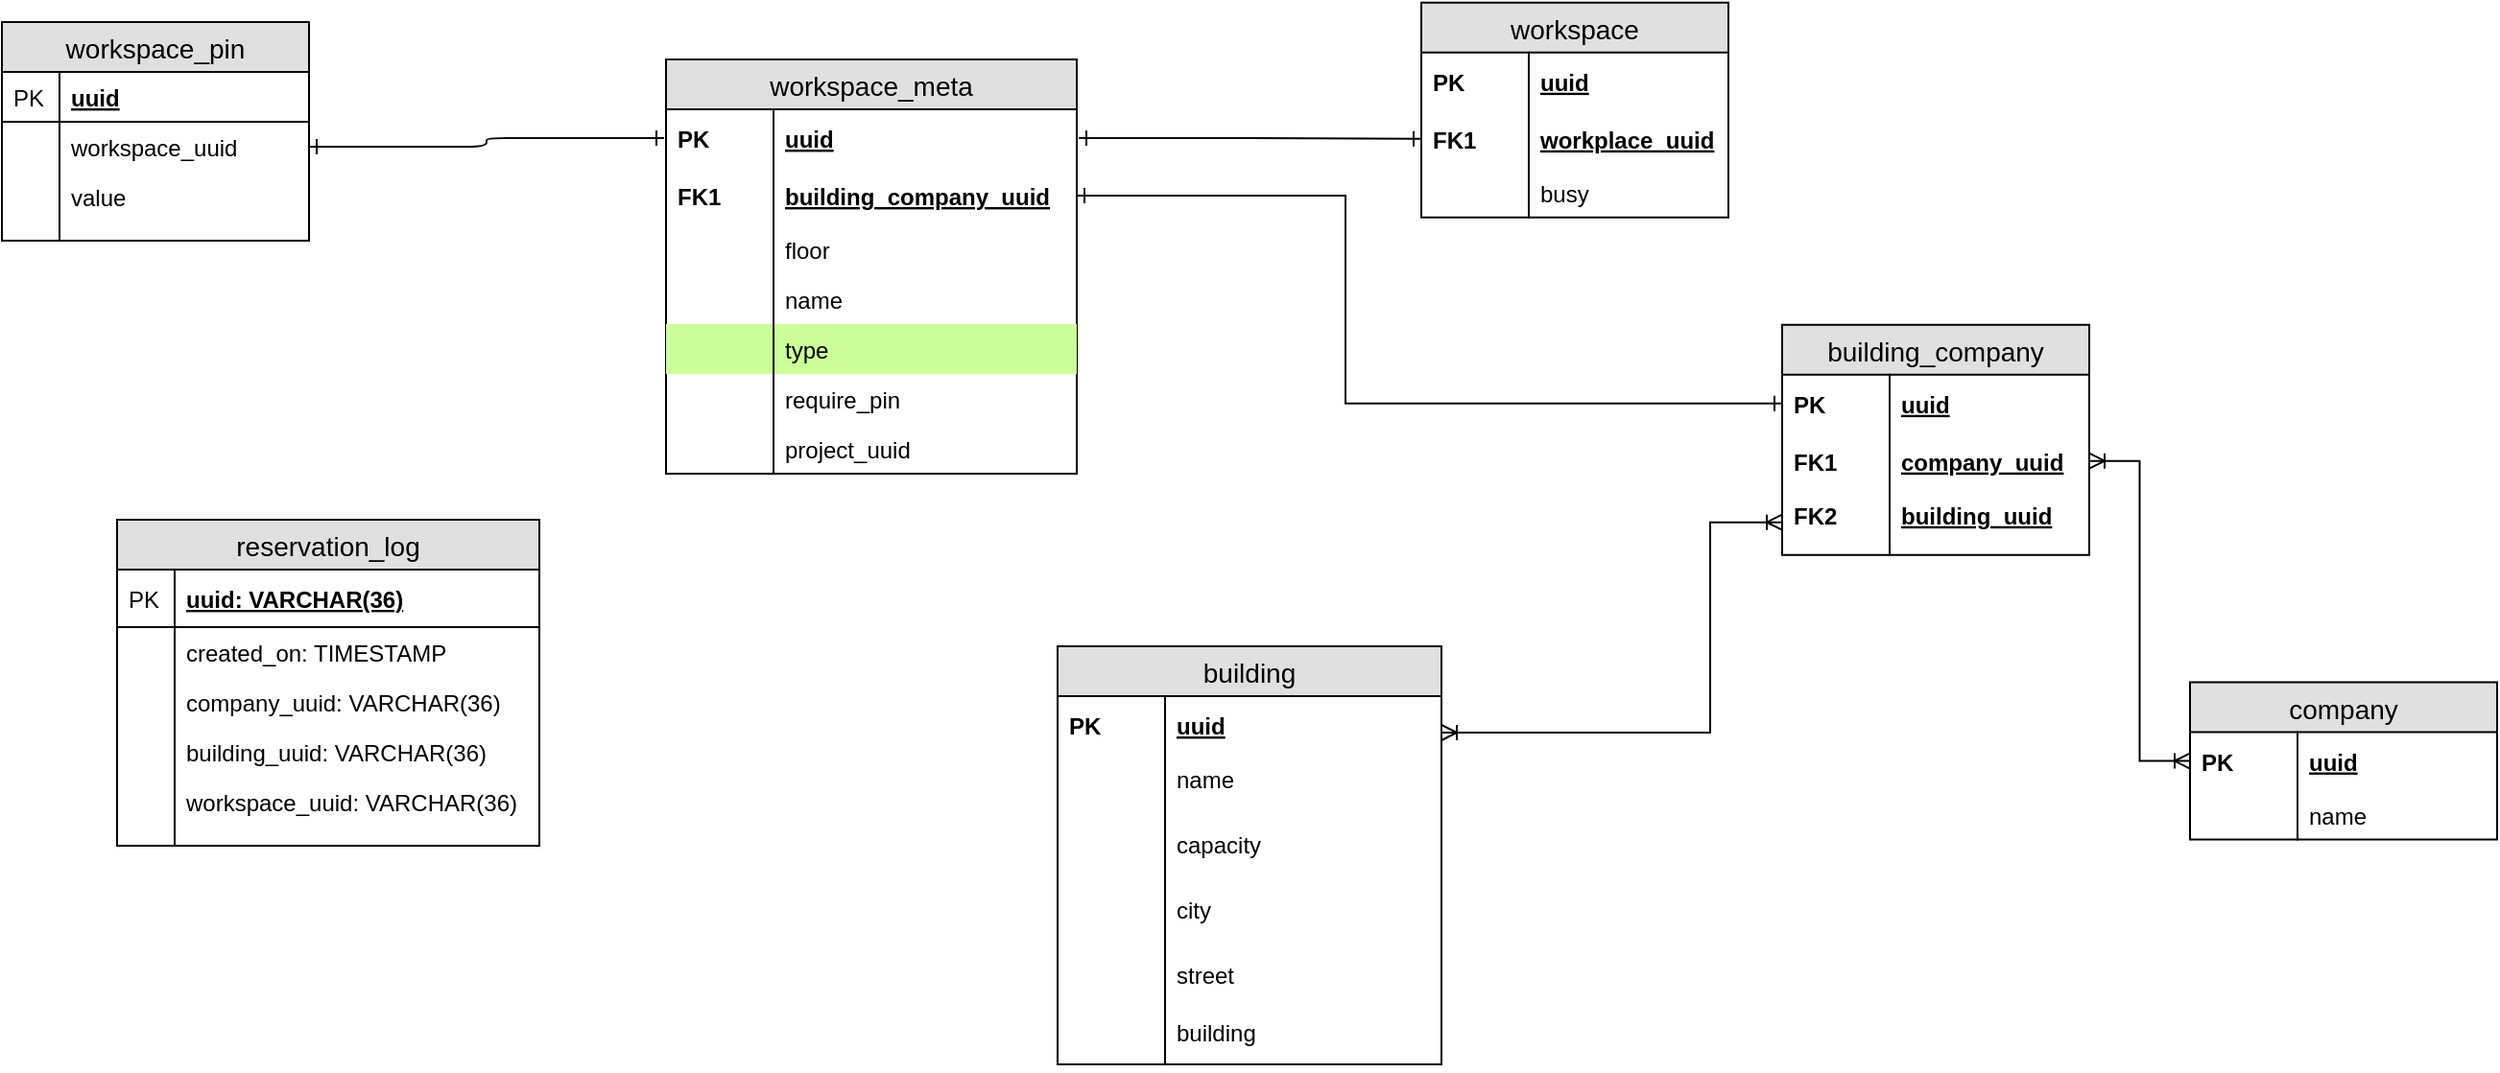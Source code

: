 <mxfile pages="1" version="11.2.2" type="github"><diagram name="Page-1" id="efa7a0a1-bf9b-a30e-e6df-94a7791c09e9"><mxGraphModel dx="351" dy="190" grid="1" gridSize="10" guides="1" tooltips="1" connect="1" arrows="1" fold="1" page="1" pageScale="1" pageWidth="826" pageHeight="1169" background="#ffffff" math="0" shadow="0"><root><mxCell id="0"/><mxCell id="1" parent="0"/><mxCell id="v-_aELSgrAsVjUk6E0nn-134" value="company" style="swimlane;fontStyle=0;childLayout=stackLayout;horizontal=1;startSize=26;fillColor=#e0e0e0;horizontalStack=0;resizeParent=1;resizeParentMax=0;resizeLast=0;collapsible=1;marginBottom=0;swimlaneFillColor=#ffffff;align=center;fontSize=14;" parent="1" vertex="1"><mxGeometry x="1290" y="560.765" width="160" height="82" as="geometry"/></mxCell><mxCell id="v-_aELSgrAsVjUk6E0nn-135" value="uuid" style="shape=partialRectangle;top=0;left=0;right=0;bottom=0;align=left;verticalAlign=middle;fillColor=none;spacingLeft=60;spacingRight=4;overflow=hidden;rotatable=0;points=[[0,0.5],[1,0.5]];portConstraint=eastwest;dropTarget=0;fontStyle=5;fontSize=12;" parent="v-_aELSgrAsVjUk6E0nn-134" vertex="1"><mxGeometry y="26" width="160" height="30" as="geometry"/></mxCell><mxCell id="v-_aELSgrAsVjUk6E0nn-136" value="PK" style="shape=partialRectangle;fontStyle=1;top=0;left=0;bottom=0;fillColor=none;align=left;verticalAlign=middle;spacingLeft=4;spacingRight=4;overflow=hidden;rotatable=0;points=[];portConstraint=eastwest;part=1;fontSize=12;" parent="v-_aELSgrAsVjUk6E0nn-135" vertex="1" connectable="0"><mxGeometry width="56" height="30" as="geometry"/></mxCell><mxCell id="v-_aELSgrAsVjUk6E0nn-139" value="name" style="shape=partialRectangle;top=0;left=0;right=0;bottom=0;align=left;verticalAlign=top;fillColor=none;spacingLeft=60;spacingRight=4;overflow=hidden;rotatable=0;points=[[0,0.5],[1,0.5]];portConstraint=eastwest;dropTarget=0;fontSize=12;" parent="v-_aELSgrAsVjUk6E0nn-134" vertex="1"><mxGeometry y="56" width="160" height="26" as="geometry"/></mxCell><mxCell id="v-_aELSgrAsVjUk6E0nn-140" value="" style="shape=partialRectangle;top=0;left=0;bottom=0;fillColor=none;align=left;verticalAlign=top;spacingLeft=4;spacingRight=4;overflow=hidden;rotatable=0;points=[];portConstraint=eastwest;part=1;fontSize=12;" parent="v-_aELSgrAsVjUk6E0nn-139" vertex="1" connectable="0"><mxGeometry width="56" height="26" as="geometry"/></mxCell><mxCell id="v-_aELSgrAsVjUk6E0nn-239" value="workspace" style="swimlane;fontStyle=0;childLayout=stackLayout;horizontal=1;startSize=26;fillColor=#e0e0e0;horizontalStack=0;resizeParent=1;resizeParentMax=0;resizeLast=0;collapsible=1;marginBottom=0;swimlaneFillColor=#ffffff;align=center;fontSize=14;" parent="1" vertex="1"><mxGeometry x="889.5" y="206.353" width="160" height="112" as="geometry"/></mxCell><mxCell id="v-_aELSgrAsVjUk6E0nn-240" value="uuid" style="shape=partialRectangle;top=0;left=0;right=0;bottom=0;align=left;verticalAlign=middle;fillColor=none;spacingLeft=60;spacingRight=4;overflow=hidden;rotatable=0;points=[[0,0.5],[1,0.5]];portConstraint=eastwest;dropTarget=0;fontStyle=5;fontSize=12;perimeterSpacing=1;" parent="v-_aELSgrAsVjUk6E0nn-239" vertex="1"><mxGeometry y="26" width="160" height="30" as="geometry"/></mxCell><mxCell id="v-_aELSgrAsVjUk6E0nn-241" value="PK" style="shape=partialRectangle;fontStyle=1;top=0;left=0;bottom=0;fillColor=none;align=left;verticalAlign=middle;spacingLeft=4;spacingRight=4;overflow=hidden;rotatable=0;points=[];portConstraint=eastwest;part=1;fontSize=12;" parent="v-_aELSgrAsVjUk6E0nn-240" vertex="1" connectable="0"><mxGeometry width="56" height="30" as="geometry"/></mxCell><mxCell id="v-_aELSgrAsVjUk6E0nn-242" value="workplace_uuid" style="shape=partialRectangle;top=0;left=0;right=0;bottom=0;align=left;verticalAlign=middle;fillColor=none;spacingLeft=60;spacingRight=4;overflow=hidden;rotatable=0;points=[[0,0.5],[1,0.5]];portConstraint=eastwest;dropTarget=0;fontStyle=5;fontSize=12;" parent="v-_aELSgrAsVjUk6E0nn-239" vertex="1"><mxGeometry y="56" width="160" height="30" as="geometry"/></mxCell><mxCell id="v-_aELSgrAsVjUk6E0nn-243" value="FK1" style="shape=partialRectangle;fontStyle=1;top=0;left=0;bottom=0;fillColor=none;align=left;verticalAlign=middle;spacingLeft=4;spacingRight=4;overflow=hidden;rotatable=0;points=[];portConstraint=eastwest;part=1;fontSize=12;" parent="v-_aELSgrAsVjUk6E0nn-242" vertex="1" connectable="0"><mxGeometry width="56" height="30" as="geometry"/></mxCell><mxCell id="lhQ3Y48WWBbPu1_0__1t-3" value="busy" style="shape=partialRectangle;top=0;left=0;right=0;bottom=0;align=left;verticalAlign=top;fillColor=none;spacingLeft=60;spacingRight=4;overflow=hidden;rotatable=0;points=[[0,0.5],[1,0.5]];portConstraint=eastwest;dropTarget=0;fontSize=12;" parent="v-_aELSgrAsVjUk6E0nn-239" vertex="1"><mxGeometry y="86" width="160" height="26" as="geometry"/></mxCell><mxCell id="lhQ3Y48WWBbPu1_0__1t-4" value="" style="shape=partialRectangle;top=0;left=0;bottom=0;fillColor=none;align=left;verticalAlign=top;spacingLeft=4;spacingRight=4;overflow=hidden;rotatable=0;points=[];portConstraint=eastwest;part=1;fontSize=12;" parent="lhQ3Y48WWBbPu1_0__1t-3" vertex="1" connectable="0"><mxGeometry width="56" height="26" as="geometry"/></mxCell><mxCell id="v-_aELSgrAsVjUk6E0nn-246" value="building" style="swimlane;fontStyle=0;childLayout=stackLayout;horizontal=1;startSize=26;fillColor=#e0e0e0;horizontalStack=0;resizeParent=1;resizeParentMax=0;resizeLast=0;collapsible=1;marginBottom=0;swimlaneFillColor=#ffffff;align=center;fontSize=14;" parent="1" vertex="1"><mxGeometry x="700" y="542" width="200" height="218" as="geometry"/></mxCell><mxCell id="v-_aELSgrAsVjUk6E0nn-247" value="uuid" style="shape=partialRectangle;top=0;left=0;right=0;bottom=0;align=left;verticalAlign=middle;fillColor=none;spacingLeft=60;spacingRight=4;overflow=hidden;rotatable=0;points=[[0,0.5],[1,0.5]];portConstraint=eastwest;dropTarget=0;fontStyle=5;fontSize=12;" parent="v-_aELSgrAsVjUk6E0nn-246" vertex="1"><mxGeometry y="26" width="200" height="30" as="geometry"/></mxCell><mxCell id="v-_aELSgrAsVjUk6E0nn-248" value="PK" style="shape=partialRectangle;fontStyle=1;top=0;left=0;bottom=0;fillColor=none;align=left;verticalAlign=middle;spacingLeft=4;spacingRight=4;overflow=hidden;rotatable=0;points=[];portConstraint=eastwest;part=1;fontSize=12;" parent="v-_aELSgrAsVjUk6E0nn-247" vertex="1" connectable="0"><mxGeometry width="56" height="30" as="geometry"/></mxCell><mxCell id="KAHdstIB64YodrOm_PDM-11" value="name" style="shape=partialRectangle;top=0;left=0;right=0;bottom=0;align=left;verticalAlign=top;fillColor=none;spacingLeft=60;spacingRight=4;overflow=hidden;rotatable=0;points=[[0,0.5],[1,0.5]];portConstraint=eastwest;dropTarget=0;fontSize=12;" parent="v-_aELSgrAsVjUk6E0nn-246" vertex="1"><mxGeometry y="56" width="200" height="34" as="geometry"/></mxCell><mxCell id="KAHdstIB64YodrOm_PDM-12" value="" style="shape=partialRectangle;top=0;left=0;bottom=0;fillColor=none;align=left;verticalAlign=top;spacingLeft=4;spacingRight=4;overflow=hidden;rotatable=0;points=[];portConstraint=eastwest;part=1;fontSize=12;" parent="KAHdstIB64YodrOm_PDM-11" vertex="1" connectable="0"><mxGeometry width="56" height="34" as="geometry"/></mxCell><mxCell id="KAHdstIB64YodrOm_PDM-13" value="capacity" style="shape=partialRectangle;top=0;left=0;right=0;bottom=0;align=left;verticalAlign=top;fillColor=none;spacingLeft=60;spacingRight=4;overflow=hidden;rotatable=0;points=[[0,0.5],[1,0.5]];portConstraint=eastwest;dropTarget=0;fontSize=12;" parent="v-_aELSgrAsVjUk6E0nn-246" vertex="1"><mxGeometry y="90" width="200" height="34" as="geometry"/></mxCell><mxCell id="KAHdstIB64YodrOm_PDM-14" value="" style="shape=partialRectangle;top=0;left=0;bottom=0;fillColor=none;align=left;verticalAlign=top;spacingLeft=4;spacingRight=4;overflow=hidden;rotatable=0;points=[];portConstraint=eastwest;part=1;fontSize=12;" parent="KAHdstIB64YodrOm_PDM-13" vertex="1" connectable="0"><mxGeometry width="56" height="34" as="geometry"/></mxCell><mxCell id="v-_aELSgrAsVjUk6E0nn-251" value="city&#10;" style="shape=partialRectangle;top=0;left=0;right=0;bottom=0;align=left;verticalAlign=top;fillColor=none;spacingLeft=60;spacingRight=4;overflow=hidden;rotatable=0;points=[[0,0.5],[1,0.5]];portConstraint=eastwest;dropTarget=0;fontSize=12;" parent="v-_aELSgrAsVjUk6E0nn-246" vertex="1"><mxGeometry y="124" width="200" height="34" as="geometry"/></mxCell><mxCell id="v-_aELSgrAsVjUk6E0nn-252" value="" style="shape=partialRectangle;top=0;left=0;bottom=0;fillColor=none;align=left;verticalAlign=top;spacingLeft=4;spacingRight=4;overflow=hidden;rotatable=0;points=[];portConstraint=eastwest;part=1;fontSize=12;" parent="v-_aELSgrAsVjUk6E0nn-251" vertex="1" connectable="0"><mxGeometry width="56" height="34" as="geometry"/></mxCell><mxCell id="v-_aELSgrAsVjUk6E0nn-258" value="street" style="shape=partialRectangle;top=0;left=0;right=0;bottom=0;align=left;verticalAlign=top;fillColor=none;spacingLeft=60;spacingRight=4;overflow=hidden;rotatable=0;points=[[0,0.5],[1,0.5]];portConstraint=eastwest;dropTarget=0;fontSize=12;" parent="v-_aELSgrAsVjUk6E0nn-246" vertex="1"><mxGeometry y="158" width="200" height="30" as="geometry"/></mxCell><mxCell id="v-_aELSgrAsVjUk6E0nn-259" value="" style="shape=partialRectangle;top=0;left=0;bottom=0;fillColor=none;align=left;verticalAlign=top;spacingLeft=4;spacingRight=4;overflow=hidden;rotatable=0;points=[];portConstraint=eastwest;part=1;fontSize=12;" parent="v-_aELSgrAsVjUk6E0nn-258" vertex="1" connectable="0"><mxGeometry width="56" height="30" as="geometry"/></mxCell><mxCell id="v-_aELSgrAsVjUk6E0nn-260" value="building" style="shape=partialRectangle;top=0;left=0;right=0;bottom=0;align=left;verticalAlign=top;fillColor=none;spacingLeft=60;spacingRight=4;overflow=hidden;rotatable=0;points=[[0,0.5],[1,0.5]];portConstraint=eastwest;dropTarget=0;fontSize=12;" parent="v-_aELSgrAsVjUk6E0nn-246" vertex="1"><mxGeometry y="188" width="200" height="30" as="geometry"/></mxCell><mxCell id="v-_aELSgrAsVjUk6E0nn-261" value="" style="shape=partialRectangle;top=0;left=0;bottom=0;fillColor=none;align=left;verticalAlign=top;spacingLeft=4;spacingRight=4;overflow=hidden;rotatable=0;points=[];portConstraint=eastwest;part=1;fontSize=12;" parent="v-_aELSgrAsVjUk6E0nn-260" vertex="1" connectable="0"><mxGeometry width="56" height="30" as="geometry"/></mxCell><mxCell id="v-_aELSgrAsVjUk6E0nn-275" style="edgeStyle=orthogonalEdgeStyle;rounded=0;orthogonalLoop=1;jettySize=auto;html=1;entryX=0;entryY=0.5;entryDx=0;entryDy=0;startArrow=ERone;startFill=0;endArrow=ERone;endFill=0;exitX=1;exitY=0.5;exitDx=0;exitDy=0;" parent="1" source="sC5_UaZUcttegok9Vyda-6" target="J4veTTMNIJ62vQhjHKyj-4" edge="1"><mxGeometry relative="1" as="geometry"><mxPoint x="800" y="350" as="sourcePoint"/><Array as="points"><mxPoint x="850" y="307"/><mxPoint x="850" y="415"/></Array></mxGeometry></mxCell><mxCell id="v-_aELSgrAsVjUk6E0nn-279" style="edgeStyle=orthogonalEdgeStyle;rounded=0;orthogonalLoop=1;jettySize=auto;html=1;exitX=0;exitY=0.5;exitDx=0;exitDy=0;entryX=1;entryY=0.5;entryDx=0;entryDy=0;startArrow=ERoneToMany;startFill=0;endArrow=ERoneToMany;endFill=0;" parent="1" source="v-_aELSgrAsVjUk6E0nn-135" target="J4veTTMNIJ62vQhjHKyj-6" edge="1"><mxGeometry relative="1" as="geometry"><mxPoint x="775.824" y="359.5" as="sourcePoint"/><mxPoint x="1009.941" y="104.206" as="targetPoint"/></mxGeometry></mxCell><mxCell id="J4veTTMNIJ62vQhjHKyj-3" value="building_company" style="swimlane;fontStyle=0;childLayout=stackLayout;horizontal=1;startSize=26;fillColor=#e0e0e0;horizontalStack=0;resizeParent=1;resizeParentMax=0;resizeLast=0;collapsible=1;marginBottom=0;swimlaneFillColor=#ffffff;align=center;fontSize=14;" parent="1" vertex="1"><mxGeometry x="1077.5" y="374.353" width="160" height="120" as="geometry"/></mxCell><mxCell id="J4veTTMNIJ62vQhjHKyj-4" value="uuid" style="shape=partialRectangle;top=0;left=0;right=0;bottom=0;align=left;verticalAlign=middle;fillColor=none;spacingLeft=60;spacingRight=4;overflow=hidden;rotatable=0;points=[[0,0.5],[1,0.5]];portConstraint=eastwest;dropTarget=0;fontStyle=5;fontSize=12;" parent="J4veTTMNIJ62vQhjHKyj-3" vertex="1"><mxGeometry y="26" width="160" height="30" as="geometry"/></mxCell><mxCell id="J4veTTMNIJ62vQhjHKyj-5" value="PK" style="shape=partialRectangle;fontStyle=1;top=0;left=0;bottom=0;fillColor=none;align=left;verticalAlign=middle;spacingLeft=4;spacingRight=4;overflow=hidden;rotatable=0;points=[];portConstraint=eastwest;part=1;fontSize=12;" parent="J4veTTMNIJ62vQhjHKyj-4" vertex="1" connectable="0"><mxGeometry width="56" height="30" as="geometry"/></mxCell><mxCell id="J4veTTMNIJ62vQhjHKyj-6" value="company_uuid" style="shape=partialRectangle;top=0;left=0;right=0;bottom=1;align=left;verticalAlign=middle;fillColor=none;spacingLeft=60;spacingRight=4;overflow=hidden;rotatable=0;points=[[0,0.5],[1,0.5]];portConstraint=eastwest;dropTarget=0;fontStyle=5;fontSize=12;strokeColor=none;" parent="J4veTTMNIJ62vQhjHKyj-3" vertex="1"><mxGeometry y="56" width="160" height="30" as="geometry"/></mxCell><mxCell id="J4veTTMNIJ62vQhjHKyj-7" value="FK1" style="shape=partialRectangle;fontStyle=1;top=0;left=0;bottom=0;fillColor=none;align=left;verticalAlign=middle;spacingLeft=4;spacingRight=4;overflow=hidden;rotatable=0;points=[];portConstraint=eastwest;part=1;fontSize=12;" parent="J4veTTMNIJ62vQhjHKyj-6" vertex="1" connectable="0"><mxGeometry width="56" height="30" as="geometry"/></mxCell><mxCell id="J4veTTMNIJ62vQhjHKyj-8" value="building_uuid" style="shape=partialRectangle;top=0;left=0;right=0;bottom=0;align=left;verticalAlign=top;fillColor=none;spacingLeft=60;spacingRight=4;overflow=hidden;rotatable=0;points=[[0,0.5],[1,0.5]];portConstraint=eastwest;dropTarget=0;fontSize=12;strokeColor=#000000;fontStyle=5" parent="J4veTTMNIJ62vQhjHKyj-3" vertex="1"><mxGeometry y="86" width="160" height="34" as="geometry"/></mxCell><mxCell id="J4veTTMNIJ62vQhjHKyj-9" value="FK2" style="shape=partialRectangle;top=0;left=0;bottom=0;fillColor=none;align=left;verticalAlign=top;spacingLeft=4;spacingRight=4;overflow=hidden;rotatable=0;points=[];portConstraint=eastwest;part=1;fontSize=12;fontStyle=1" parent="J4veTTMNIJ62vQhjHKyj-8" vertex="1" connectable="0"><mxGeometry width="56" height="34" as="geometry"/></mxCell><mxCell id="J4veTTMNIJ62vQhjHKyj-14" style="edgeStyle=orthogonalEdgeStyle;rounded=0;orthogonalLoop=1;jettySize=auto;html=1;entryX=0;entryY=0.5;entryDx=0;entryDy=0;endArrow=ERoneToMany;endFill=0;startArrow=ERoneToMany;startFill=0;" parent="1" source="v-_aELSgrAsVjUk6E0nn-247" target="J4veTTMNIJ62vQhjHKyj-8" edge="1"><mxGeometry relative="1" as="geometry"><Array as="points"><mxPoint x="1040" y="587"/></Array></mxGeometry></mxCell><mxCell id="l26NukFukj4v2bEkfJRU-20" value="reservation_log" style="swimlane;fontStyle=0;childLayout=stackLayout;horizontal=1;startSize=26;fillColor=#e0e0e0;horizontalStack=0;resizeParent=1;resizeParentMax=0;resizeLast=0;collapsible=1;marginBottom=0;swimlaneFillColor=#ffffff;align=center;fontSize=14;" parent="1" vertex="1"><mxGeometry x="210" y="476" width="220" height="170" as="geometry"/></mxCell><mxCell id="l26NukFukj4v2bEkfJRU-21" value="uuid: VARCHAR(36)" style="shape=partialRectangle;top=0;left=0;right=0;bottom=1;align=left;verticalAlign=middle;fillColor=none;spacingLeft=34;spacingRight=4;overflow=hidden;rotatable=0;points=[[0,0.5],[1,0.5]];portConstraint=eastwest;dropTarget=0;fontStyle=5;fontSize=12;" parent="l26NukFukj4v2bEkfJRU-20" vertex="1"><mxGeometry y="26" width="220" height="30" as="geometry"/></mxCell><mxCell id="l26NukFukj4v2bEkfJRU-22" value="PK" style="shape=partialRectangle;top=0;left=0;bottom=0;fillColor=none;align=left;verticalAlign=middle;spacingLeft=4;spacingRight=4;overflow=hidden;rotatable=0;points=[];portConstraint=eastwest;part=1;fontSize=12;" parent="l26NukFukj4v2bEkfJRU-21" vertex="1" connectable="0"><mxGeometry width="30" height="30" as="geometry"/></mxCell><mxCell id="l26NukFukj4v2bEkfJRU-23" value="created_on: TIMESTAMP" style="shape=partialRectangle;top=0;left=0;right=0;bottom=0;align=left;verticalAlign=top;fillColor=none;spacingLeft=34;spacingRight=4;overflow=hidden;rotatable=0;points=[[0,0.5],[1,0.5]];portConstraint=eastwest;dropTarget=0;fontSize=12;" parent="l26NukFukj4v2bEkfJRU-20" vertex="1"><mxGeometry y="56" width="220" height="26" as="geometry"/></mxCell><mxCell id="l26NukFukj4v2bEkfJRU-24" value="" style="shape=partialRectangle;top=0;left=0;bottom=0;fillColor=none;align=left;verticalAlign=top;spacingLeft=4;spacingRight=4;overflow=hidden;rotatable=0;points=[];portConstraint=eastwest;part=1;fontSize=12;" parent="l26NukFukj4v2bEkfJRU-23" vertex="1" connectable="0"><mxGeometry width="30" height="26" as="geometry"/></mxCell><mxCell id="l26NukFukj4v2bEkfJRU-33" value="company_uuid: VARCHAR(36)" style="shape=partialRectangle;top=0;left=0;right=0;bottom=0;align=left;verticalAlign=top;fillColor=none;spacingLeft=34;spacingRight=4;overflow=hidden;rotatable=0;points=[[0,0.5],[1,0.5]];portConstraint=eastwest;dropTarget=0;fontSize=12;" parent="l26NukFukj4v2bEkfJRU-20" vertex="1"><mxGeometry y="82" width="220" height="26" as="geometry"/></mxCell><mxCell id="l26NukFukj4v2bEkfJRU-34" value="" style="shape=partialRectangle;top=0;left=0;bottom=0;fillColor=none;align=left;verticalAlign=top;spacingLeft=4;spacingRight=4;overflow=hidden;rotatable=0;points=[];portConstraint=eastwest;part=1;fontSize=12;" parent="l26NukFukj4v2bEkfJRU-33" vertex="1" connectable="0"><mxGeometry width="30" height="26" as="geometry"/></mxCell><mxCell id="l26NukFukj4v2bEkfJRU-25" value="building_uuid: VARCHAR(36)" style="shape=partialRectangle;top=0;left=0;right=0;bottom=0;align=left;verticalAlign=top;fillColor=none;spacingLeft=34;spacingRight=4;overflow=hidden;rotatable=0;points=[[0,0.5],[1,0.5]];portConstraint=eastwest;dropTarget=0;fontSize=12;" parent="l26NukFukj4v2bEkfJRU-20" vertex="1"><mxGeometry y="108" width="220" height="26" as="geometry"/></mxCell><mxCell id="l26NukFukj4v2bEkfJRU-26" value="" style="shape=partialRectangle;top=0;left=0;bottom=0;fillColor=none;align=left;verticalAlign=top;spacingLeft=4;spacingRight=4;overflow=hidden;rotatable=0;points=[];portConstraint=eastwest;part=1;fontSize=12;" parent="l26NukFukj4v2bEkfJRU-25" vertex="1" connectable="0"><mxGeometry width="30" height="26" as="geometry"/></mxCell><mxCell id="l26NukFukj4v2bEkfJRU-27" value="workspace_uuid: VARCHAR(36)" style="shape=partialRectangle;top=0;left=0;right=0;bottom=0;align=left;verticalAlign=top;fillColor=none;spacingLeft=34;spacingRight=4;overflow=hidden;rotatable=0;points=[[0,0.5],[1,0.5]];portConstraint=eastwest;dropTarget=0;fontSize=12;" parent="l26NukFukj4v2bEkfJRU-20" vertex="1"><mxGeometry y="134" width="220" height="26" as="geometry"/></mxCell><mxCell id="l26NukFukj4v2bEkfJRU-28" value="" style="shape=partialRectangle;top=0;left=0;bottom=0;fillColor=none;align=left;verticalAlign=top;spacingLeft=4;spacingRight=4;overflow=hidden;rotatable=0;points=[];portConstraint=eastwest;part=1;fontSize=12;" parent="l26NukFukj4v2bEkfJRU-27" vertex="1" connectable="0"><mxGeometry width="30" height="26" as="geometry"/></mxCell><mxCell id="l26NukFukj4v2bEkfJRU-29" value="" style="shape=partialRectangle;top=0;left=0;right=0;bottom=0;align=left;verticalAlign=top;fillColor=none;spacingLeft=34;spacingRight=4;overflow=hidden;rotatable=0;points=[[0,0.5],[1,0.5]];portConstraint=eastwest;dropTarget=0;fontSize=12;" parent="l26NukFukj4v2bEkfJRU-20" vertex="1"><mxGeometry y="160" width="220" height="10" as="geometry"/></mxCell><mxCell id="l26NukFukj4v2bEkfJRU-30" value="" style="shape=partialRectangle;top=0;left=0;bottom=0;fillColor=none;align=left;verticalAlign=top;spacingLeft=4;spacingRight=4;overflow=hidden;rotatable=0;points=[];portConstraint=eastwest;part=1;fontSize=12;" parent="l26NukFukj4v2bEkfJRU-29" vertex="1" connectable="0"><mxGeometry width="30" height="10" as="geometry"/></mxCell><mxCell id="sC5_UaZUcttegok9Vyda-1" value="workspace_meta" style="swimlane;fontStyle=0;childLayout=stackLayout;horizontal=1;startSize=26;fillColor=#e0e0e0;horizontalStack=0;resizeParent=1;resizeParentMax=0;resizeLast=0;collapsible=1;marginBottom=0;swimlaneFillColor=#ffffff;align=center;fontSize=14;" parent="1" vertex="1"><mxGeometry x="496" y="236" width="214" height="216" as="geometry"/></mxCell><mxCell id="sC5_UaZUcttegok9Vyda-2" value="uuid" style="shape=partialRectangle;top=0;left=0;right=0;bottom=0;align=left;verticalAlign=middle;fillColor=none;spacingLeft=60;spacingRight=4;overflow=hidden;rotatable=0;points=[[0,0.5],[1,0.5]];portConstraint=eastwest;dropTarget=0;fontStyle=5;fontSize=12;perimeterSpacing=1;" parent="sC5_UaZUcttegok9Vyda-1" vertex="1"><mxGeometry y="26" width="214" height="30" as="geometry"/></mxCell><mxCell id="sC5_UaZUcttegok9Vyda-3" value="PK" style="shape=partialRectangle;fontStyle=1;top=0;left=0;bottom=0;fillColor=none;align=left;verticalAlign=middle;spacingLeft=4;spacingRight=4;overflow=hidden;rotatable=0;points=[];portConstraint=eastwest;part=1;fontSize=12;" parent="sC5_UaZUcttegok9Vyda-2" vertex="1" connectable="0"><mxGeometry width="56" height="30" as="geometry"/></mxCell><mxCell id="sC5_UaZUcttegok9Vyda-6" value="building_company_uuid" style="shape=partialRectangle;top=0;left=0;right=0;bottom=0;align=left;verticalAlign=middle;fillColor=none;spacingLeft=60;spacingRight=4;overflow=hidden;rotatable=0;points=[[0,0.5],[1,0.5]];portConstraint=eastwest;dropTarget=0;fontStyle=5;fontSize=12;" parent="sC5_UaZUcttegok9Vyda-1" vertex="1"><mxGeometry y="56" width="214" height="30" as="geometry"/></mxCell><mxCell id="sC5_UaZUcttegok9Vyda-7" value="FK1" style="shape=partialRectangle;fontStyle=1;top=0;left=0;bottom=0;fillColor=none;align=left;verticalAlign=middle;spacingLeft=4;spacingRight=4;overflow=hidden;rotatable=0;points=[];portConstraint=eastwest;part=1;fontSize=12;" parent="sC5_UaZUcttegok9Vyda-6" vertex="1" connectable="0"><mxGeometry width="56" height="30" as="geometry"/></mxCell><mxCell id="sC5_UaZUcttegok9Vyda-8" value="floor" style="shape=partialRectangle;top=0;left=0;right=0;bottom=0;align=left;verticalAlign=top;fillColor=none;spacingLeft=60;spacingRight=4;overflow=hidden;rotatable=0;points=[[0,0.5],[1,0.5]];portConstraint=eastwest;dropTarget=0;fontSize=12;" parent="sC5_UaZUcttegok9Vyda-1" vertex="1"><mxGeometry y="86" width="214" height="26" as="geometry"/></mxCell><mxCell id="sC5_UaZUcttegok9Vyda-9" value="" style="shape=partialRectangle;top=0;left=0;bottom=0;fillColor=none;align=left;verticalAlign=top;spacingLeft=4;spacingRight=4;overflow=hidden;rotatable=0;points=[];portConstraint=eastwest;part=1;fontSize=12;" parent="sC5_UaZUcttegok9Vyda-8" vertex="1" connectable="0"><mxGeometry width="56" height="26" as="geometry"/></mxCell><mxCell id="sC5_UaZUcttegok9Vyda-10" value="name" style="shape=partialRectangle;top=0;left=0;right=0;bottom=0;align=left;verticalAlign=top;fillColor=none;spacingLeft=60;spacingRight=4;overflow=hidden;rotatable=0;points=[[0,0.5],[1,0.5]];portConstraint=eastwest;dropTarget=0;fontSize=12;" parent="sC5_UaZUcttegok9Vyda-1" vertex="1"><mxGeometry y="112" width="214" height="26" as="geometry"/></mxCell><mxCell id="sC5_UaZUcttegok9Vyda-11" value="" style="shape=partialRectangle;top=0;left=0;bottom=0;fillColor=none;align=left;verticalAlign=top;spacingLeft=4;spacingRight=4;overflow=hidden;rotatable=0;points=[];portConstraint=eastwest;part=1;fontSize=12;" parent="sC5_UaZUcttegok9Vyda-10" vertex="1" connectable="0"><mxGeometry width="56" height="26" as="geometry"/></mxCell><object label="type" TYPE-1="GENERAL" TYPE-2="RESTRICTED" TYPE-3="PROJECT" id="sC5_UaZUcttegok9Vyda-12"><mxCell style="shape=partialRectangle;top=0;left=0;right=0;bottom=0;align=left;verticalAlign=top;fillColor=#CCFF99;spacingLeft=60;spacingRight=4;overflow=hidden;rotatable=0;points=[[0,0.5],[1,0.5]];portConstraint=eastwest;dropTarget=0;fontSize=12;" parent="sC5_UaZUcttegok9Vyda-1" vertex="1"><mxGeometry y="138" width="214" height="26" as="geometry"/></mxCell></object><mxCell id="sC5_UaZUcttegok9Vyda-13" value="" style="shape=partialRectangle;top=0;left=0;bottom=0;fillColor=none;align=left;verticalAlign=top;spacingLeft=4;spacingRight=4;overflow=hidden;rotatable=0;points=[];portConstraint=eastwest;part=1;fontSize=12;" parent="sC5_UaZUcttegok9Vyda-12" vertex="1" connectable="0"><mxGeometry width="56" height="26" as="geometry"/></mxCell><mxCell id="KHpdrfgoX1nis-iJYjre-3" value="require_pin " style="shape=partialRectangle;top=0;left=0;right=0;bottom=0;align=left;verticalAlign=top;fillColor=none;spacingLeft=60;spacingRight=4;overflow=hidden;rotatable=0;points=[[0,0.5],[1,0.5]];portConstraint=eastwest;dropTarget=0;fontSize=12;" parent="sC5_UaZUcttegok9Vyda-1" vertex="1"><mxGeometry y="164" width="214" height="26" as="geometry"/></mxCell><mxCell id="KHpdrfgoX1nis-iJYjre-4" value="" style="shape=partialRectangle;top=0;left=0;bottom=0;fillColor=none;align=left;verticalAlign=top;spacingLeft=4;spacingRight=4;overflow=hidden;rotatable=0;points=[];portConstraint=eastwest;part=1;fontSize=12;" parent="KHpdrfgoX1nis-iJYjre-3" vertex="1" connectable="0"><mxGeometry width="56" height="26" as="geometry"/></mxCell><mxCell id="KHpdrfgoX1nis-iJYjre-5" value="project_uuid" style="shape=partialRectangle;top=0;left=0;right=0;bottom=0;align=left;verticalAlign=top;fillColor=none;spacingLeft=60;spacingRight=4;overflow=hidden;rotatable=0;points=[[0,0.5],[1,0.5]];portConstraint=eastwest;dropTarget=0;fontSize=12;" parent="sC5_UaZUcttegok9Vyda-1" vertex="1"><mxGeometry y="190" width="214" height="26" as="geometry"/></mxCell><mxCell id="KHpdrfgoX1nis-iJYjre-6" value="" style="shape=partialRectangle;top=0;left=0;bottom=0;fillColor=none;align=left;verticalAlign=top;spacingLeft=4;spacingRight=4;overflow=hidden;rotatable=0;points=[];portConstraint=eastwest;part=1;fontSize=12;" parent="KHpdrfgoX1nis-iJYjre-5" vertex="1" connectable="0"><mxGeometry width="56" height="26" as="geometry"/></mxCell><mxCell id="sC5_UaZUcttegok9Vyda-20" style="edgeStyle=orthogonalEdgeStyle;rounded=0;orthogonalLoop=1;jettySize=auto;html=1;exitX=1;exitY=0.5;exitDx=0;exitDy=0;entryX=0;entryY=0.5;entryDx=0;entryDy=0;endArrow=ERone;endFill=0;startArrow=ERone;startFill=0;" parent="1" source="sC5_UaZUcttegok9Vyda-2" target="v-_aELSgrAsVjUk6E0nn-242" edge="1"><mxGeometry relative="1" as="geometry"/></mxCell><mxCell id="KHpdrfgoX1nis-iJYjre-7" value="workspace_pin" style="swimlane;fontStyle=0;childLayout=stackLayout;horizontal=1;startSize=26;fillColor=#e0e0e0;horizontalStack=0;resizeParent=1;resizeParentMax=0;resizeLast=0;collapsible=1;marginBottom=0;swimlaneFillColor=#ffffff;align=center;fontSize=14;" parent="1" vertex="1"><mxGeometry x="150" y="216.5" width="160" height="114" as="geometry"/></mxCell><mxCell id="KHpdrfgoX1nis-iJYjre-8" value="uuid" style="shape=partialRectangle;top=0;left=0;right=0;bottom=1;align=left;verticalAlign=middle;fillColor=none;spacingLeft=34;spacingRight=4;overflow=hidden;rotatable=0;points=[[0,0.5],[1,0.5]];portConstraint=eastwest;dropTarget=0;fontStyle=5;fontSize=12;" parent="KHpdrfgoX1nis-iJYjre-7" vertex="1"><mxGeometry y="26" width="160" height="26" as="geometry"/></mxCell><mxCell id="KHpdrfgoX1nis-iJYjre-9" value="PK" style="shape=partialRectangle;top=0;left=0;bottom=0;fillColor=none;align=left;verticalAlign=middle;spacingLeft=4;spacingRight=4;overflow=hidden;rotatable=0;points=[];portConstraint=eastwest;part=1;fontSize=12;" parent="KHpdrfgoX1nis-iJYjre-8" vertex="1" connectable="0"><mxGeometry width="30" height="26" as="geometry"/></mxCell><mxCell id="KHpdrfgoX1nis-iJYjre-10" value="workspace_uuid" style="shape=partialRectangle;top=0;left=0;right=0;bottom=0;align=left;verticalAlign=top;fillColor=none;spacingLeft=34;spacingRight=4;overflow=hidden;rotatable=0;points=[[0,0.5],[1,0.5]];portConstraint=eastwest;dropTarget=0;fontSize=12;" parent="KHpdrfgoX1nis-iJYjre-7" vertex="1"><mxGeometry y="52" width="160" height="26" as="geometry"/></mxCell><mxCell id="KHpdrfgoX1nis-iJYjre-11" value="" style="shape=partialRectangle;top=0;left=0;bottom=0;fillColor=none;align=left;verticalAlign=top;spacingLeft=4;spacingRight=4;overflow=hidden;rotatable=0;points=[];portConstraint=eastwest;part=1;fontSize=12;" parent="KHpdrfgoX1nis-iJYjre-10" vertex="1" connectable="0"><mxGeometry width="30" height="26" as="geometry"/></mxCell><mxCell id="KHpdrfgoX1nis-iJYjre-12" value="value" style="shape=partialRectangle;top=0;left=0;right=0;bottom=0;align=left;verticalAlign=top;fillColor=none;spacingLeft=34;spacingRight=4;overflow=hidden;rotatable=0;points=[[0,0.5],[1,0.5]];portConstraint=eastwest;dropTarget=0;fontSize=12;" parent="KHpdrfgoX1nis-iJYjre-7" vertex="1"><mxGeometry y="78" width="160" height="26" as="geometry"/></mxCell><mxCell id="KHpdrfgoX1nis-iJYjre-13" value="" style="shape=partialRectangle;top=0;left=0;bottom=0;fillColor=none;align=left;verticalAlign=top;spacingLeft=4;spacingRight=4;overflow=hidden;rotatable=0;points=[];portConstraint=eastwest;part=1;fontSize=12;" parent="KHpdrfgoX1nis-iJYjre-12" vertex="1" connectable="0"><mxGeometry width="30" height="26" as="geometry"/></mxCell><mxCell id="KHpdrfgoX1nis-iJYjre-16" value="" style="shape=partialRectangle;top=0;left=0;right=0;bottom=0;align=left;verticalAlign=top;fillColor=none;spacingLeft=34;spacingRight=4;overflow=hidden;rotatable=0;points=[[0,0.5],[1,0.5]];portConstraint=eastwest;dropTarget=0;fontSize=12;" parent="KHpdrfgoX1nis-iJYjre-7" vertex="1"><mxGeometry y="104" width="160" height="10" as="geometry"/></mxCell><mxCell id="KHpdrfgoX1nis-iJYjre-17" value="" style="shape=partialRectangle;top=0;left=0;bottom=0;fillColor=none;align=left;verticalAlign=top;spacingLeft=4;spacingRight=4;overflow=hidden;rotatable=0;points=[];portConstraint=eastwest;part=1;fontSize=12;" parent="KHpdrfgoX1nis-iJYjre-16" vertex="1" connectable="0"><mxGeometry width="30" height="10" as="geometry"/></mxCell><mxCell id="KHpdrfgoX1nis-iJYjre-18" value="" style="edgeStyle=elbowEdgeStyle;fontSize=12;html=1;endArrow=ERone;startArrow=ERone;entryX=0;entryY=0.5;entryDx=0;entryDy=0;startFill=0;endFill=0;" parent="1" source="KHpdrfgoX1nis-iJYjre-10" target="sC5_UaZUcttegok9Vyda-2" edge="1"><mxGeometry width="100" height="100" relative="1" as="geometry"><mxPoint x="400" y="677" as="sourcePoint"/><mxPoint x="500" y="577" as="targetPoint"/></mxGeometry></mxCell></root></mxGraphModel></diagram></mxfile>